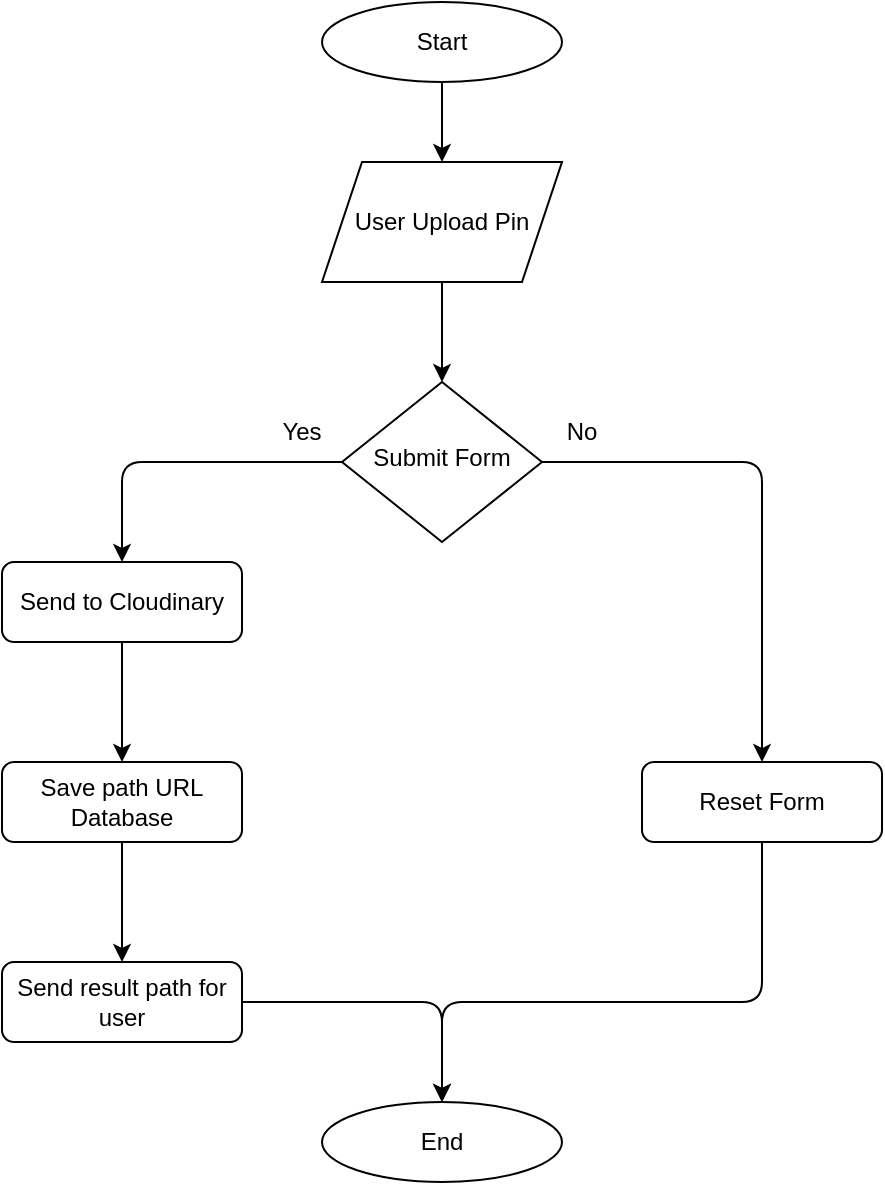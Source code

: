 <mxfile version="24.0.4" type="device">
  <diagram id="C5RBs43oDa-KdzZeNtuy" name="Upload Pin">
    <mxGraphModel dx="1500" dy="887" grid="1" gridSize="10" guides="1" tooltips="1" connect="1" arrows="1" fold="1" page="1" pageScale="1" pageWidth="827" pageHeight="1169" math="0" shadow="0">
      <root>
        <mxCell id="WIyWlLk6GJQsqaUBKTNV-0" />
        <mxCell id="WIyWlLk6GJQsqaUBKTNV-1" parent="WIyWlLk6GJQsqaUBKTNV-0" />
        <mxCell id="z4Bw6FlXF1pi2Z6h6319-35" value="" style="group;flipV=0;flipH=0;verticalAlign=top;" vertex="1" connectable="0" parent="WIyWlLk6GJQsqaUBKTNV-1">
          <mxGeometry x="130" y="80" width="440" height="590" as="geometry" />
        </mxCell>
        <mxCell id="z4Bw6FlXF1pi2Z6h6319-23" style="edgeStyle=orthogonalEdgeStyle;rounded=1;orthogonalLoop=1;jettySize=auto;html=1;curved=0;" edge="1" parent="z4Bw6FlXF1pi2Z6h6319-35" source="WIyWlLk6GJQsqaUBKTNV-3" target="z4Bw6FlXF1pi2Z6h6319-22">
          <mxGeometry relative="1" as="geometry" />
        </mxCell>
        <mxCell id="WIyWlLk6GJQsqaUBKTNV-3" value="Start" style="rounded=1;whiteSpace=wrap;html=1;fontSize=12;glass=0;strokeWidth=1;shadow=0;shape=ellipse;perimeter=ellipsePerimeter;" parent="z4Bw6FlXF1pi2Z6h6319-35" vertex="1">
          <mxGeometry x="160" width="120" height="40" as="geometry" />
        </mxCell>
        <mxCell id="z4Bw6FlXF1pi2Z6h6319-2" style="edgeStyle=orthogonalEdgeStyle;rounded=1;orthogonalLoop=1;jettySize=auto;html=1;curved=0;" edge="1" parent="z4Bw6FlXF1pi2Z6h6319-35" source="WIyWlLk6GJQsqaUBKTNV-6" target="z4Bw6FlXF1pi2Z6h6319-0">
          <mxGeometry relative="1" as="geometry" />
        </mxCell>
        <mxCell id="z4Bw6FlXF1pi2Z6h6319-5" style="edgeStyle=orthogonalEdgeStyle;rounded=1;orthogonalLoop=1;jettySize=auto;html=1;curved=0;" edge="1" parent="z4Bw6FlXF1pi2Z6h6319-35" source="WIyWlLk6GJQsqaUBKTNV-6" target="z4Bw6FlXF1pi2Z6h6319-4">
          <mxGeometry relative="1" as="geometry" />
        </mxCell>
        <mxCell id="WIyWlLk6GJQsqaUBKTNV-6" value="Submit Form" style="rhombus;whiteSpace=wrap;html=1;shadow=0;fontFamily=Helvetica;fontSize=12;align=center;strokeWidth=1;spacing=6;spacingTop=-4;" parent="z4Bw6FlXF1pi2Z6h6319-35" vertex="1">
          <mxGeometry x="170" y="190" width="100" height="80" as="geometry" />
        </mxCell>
        <mxCell id="z4Bw6FlXF1pi2Z6h6319-29" style="edgeStyle=orthogonalEdgeStyle;rounded=1;orthogonalLoop=1;jettySize=auto;html=1;curved=0;" edge="1" parent="z4Bw6FlXF1pi2Z6h6319-35" source="z4Bw6FlXF1pi2Z6h6319-0" target="z4Bw6FlXF1pi2Z6h6319-11">
          <mxGeometry relative="1" as="geometry" />
        </mxCell>
        <mxCell id="z4Bw6FlXF1pi2Z6h6319-0" value="Send to Cloudinary" style="rounded=1;whiteSpace=wrap;html=1;fontSize=12;glass=0;strokeWidth=1;shadow=0;" vertex="1" parent="z4Bw6FlXF1pi2Z6h6319-35">
          <mxGeometry y="280" width="120" height="40" as="geometry" />
        </mxCell>
        <mxCell id="z4Bw6FlXF1pi2Z6h6319-28" style="rounded=1;orthogonalLoop=1;jettySize=auto;html=1;edgeStyle=elbowEdgeStyle;elbow=vertical;curved=0;exitX=0.5;exitY=1;exitDx=0;exitDy=0;" edge="1" parent="z4Bw6FlXF1pi2Z6h6319-35" source="z4Bw6FlXF1pi2Z6h6319-4" target="z4Bw6FlXF1pi2Z6h6319-17">
          <mxGeometry relative="1" as="geometry">
            <mxPoint x="380" y="455" as="sourcePoint" />
            <mxPoint x="220" y="625" as="targetPoint" />
            <Array as="points">
              <mxPoint x="300" y="500" />
            </Array>
          </mxGeometry>
        </mxCell>
        <mxCell id="z4Bw6FlXF1pi2Z6h6319-4" value="Reset Form" style="rounded=1;whiteSpace=wrap;html=1;fontSize=12;glass=0;strokeWidth=1;shadow=0;" vertex="1" parent="z4Bw6FlXF1pi2Z6h6319-35">
          <mxGeometry x="320" y="380" width="120" height="40" as="geometry" />
        </mxCell>
        <mxCell id="z4Bw6FlXF1pi2Z6h6319-6" value="Yes" style="text;html=1;align=center;verticalAlign=middle;whiteSpace=wrap;rounded=0;" vertex="1" parent="z4Bw6FlXF1pi2Z6h6319-35">
          <mxGeometry x="120" y="200" width="60" height="30" as="geometry" />
        </mxCell>
        <mxCell id="z4Bw6FlXF1pi2Z6h6319-7" value="No" style="text;html=1;align=center;verticalAlign=middle;whiteSpace=wrap;rounded=0;" vertex="1" parent="z4Bw6FlXF1pi2Z6h6319-35">
          <mxGeometry x="260" y="200" width="60" height="30" as="geometry" />
        </mxCell>
        <mxCell id="z4Bw6FlXF1pi2Z6h6319-14" value="" style="edgeStyle=orthogonalEdgeStyle;rounded=1;orthogonalLoop=1;jettySize=auto;html=1;curved=0;" edge="1" parent="z4Bw6FlXF1pi2Z6h6319-35" source="z4Bw6FlXF1pi2Z6h6319-11" target="z4Bw6FlXF1pi2Z6h6319-13">
          <mxGeometry relative="1" as="geometry" />
        </mxCell>
        <mxCell id="z4Bw6FlXF1pi2Z6h6319-11" value="Save path URL Database" style="rounded=1;whiteSpace=wrap;html=1;fontSize=12;glass=0;strokeWidth=1;shadow=0;" vertex="1" parent="z4Bw6FlXF1pi2Z6h6319-35">
          <mxGeometry y="380" width="120" height="40" as="geometry" />
        </mxCell>
        <mxCell id="z4Bw6FlXF1pi2Z6h6319-18" value="" style="edgeStyle=orthogonalEdgeStyle;rounded=1;orthogonalLoop=1;jettySize=auto;html=1;curved=0;" edge="1" parent="z4Bw6FlXF1pi2Z6h6319-35" source="z4Bw6FlXF1pi2Z6h6319-13" target="z4Bw6FlXF1pi2Z6h6319-17">
          <mxGeometry relative="1" as="geometry" />
        </mxCell>
        <mxCell id="z4Bw6FlXF1pi2Z6h6319-13" value="Send result path for user" style="rounded=1;whiteSpace=wrap;html=1;fontSize=12;glass=0;strokeWidth=1;shadow=0;" vertex="1" parent="z4Bw6FlXF1pi2Z6h6319-35">
          <mxGeometry y="480" width="120" height="40" as="geometry" />
        </mxCell>
        <mxCell id="z4Bw6FlXF1pi2Z6h6319-17" value="End" style="rounded=1;whiteSpace=wrap;html=1;fontSize=12;glass=0;strokeWidth=1;shadow=0;shape=ellipse;perimeter=ellipsePerimeter;" vertex="1" parent="z4Bw6FlXF1pi2Z6h6319-35">
          <mxGeometry x="160" y="550" width="120" height="40" as="geometry" />
        </mxCell>
        <mxCell id="z4Bw6FlXF1pi2Z6h6319-24" style="edgeStyle=orthogonalEdgeStyle;rounded=1;orthogonalLoop=1;jettySize=auto;html=1;curved=0;" edge="1" parent="z4Bw6FlXF1pi2Z6h6319-35" source="z4Bw6FlXF1pi2Z6h6319-22" target="WIyWlLk6GJQsqaUBKTNV-6">
          <mxGeometry relative="1" as="geometry" />
        </mxCell>
        <mxCell id="z4Bw6FlXF1pi2Z6h6319-22" value="User Upload Pin" style="shape=parallelogram;perimeter=parallelogramPerimeter;whiteSpace=wrap;html=1;fixedSize=1;" vertex="1" parent="z4Bw6FlXF1pi2Z6h6319-35">
          <mxGeometry x="160" y="80" width="120" height="60" as="geometry" />
        </mxCell>
      </root>
    </mxGraphModel>
  </diagram>
</mxfile>
